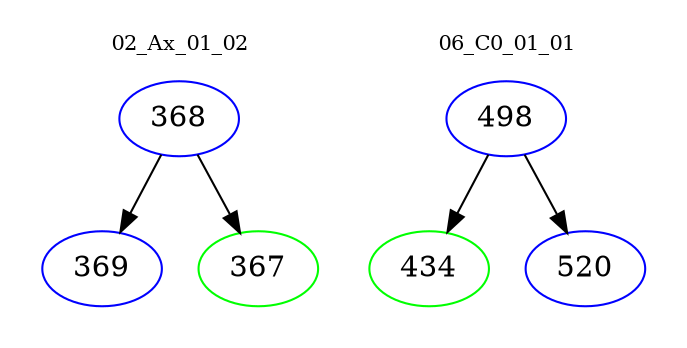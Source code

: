 digraph{
subgraph cluster_0 {
color = white
label = "02_Ax_01_02";
fontsize=10;
T0_368 [label="368", color="blue"]
T0_368 -> T0_369 [color="black"]
T0_369 [label="369", color="blue"]
T0_368 -> T0_367 [color="black"]
T0_367 [label="367", color="green"]
}
subgraph cluster_1 {
color = white
label = "06_C0_01_01";
fontsize=10;
T1_498 [label="498", color="blue"]
T1_498 -> T1_434 [color="black"]
T1_434 [label="434", color="green"]
T1_498 -> T1_520 [color="black"]
T1_520 [label="520", color="blue"]
}
}
